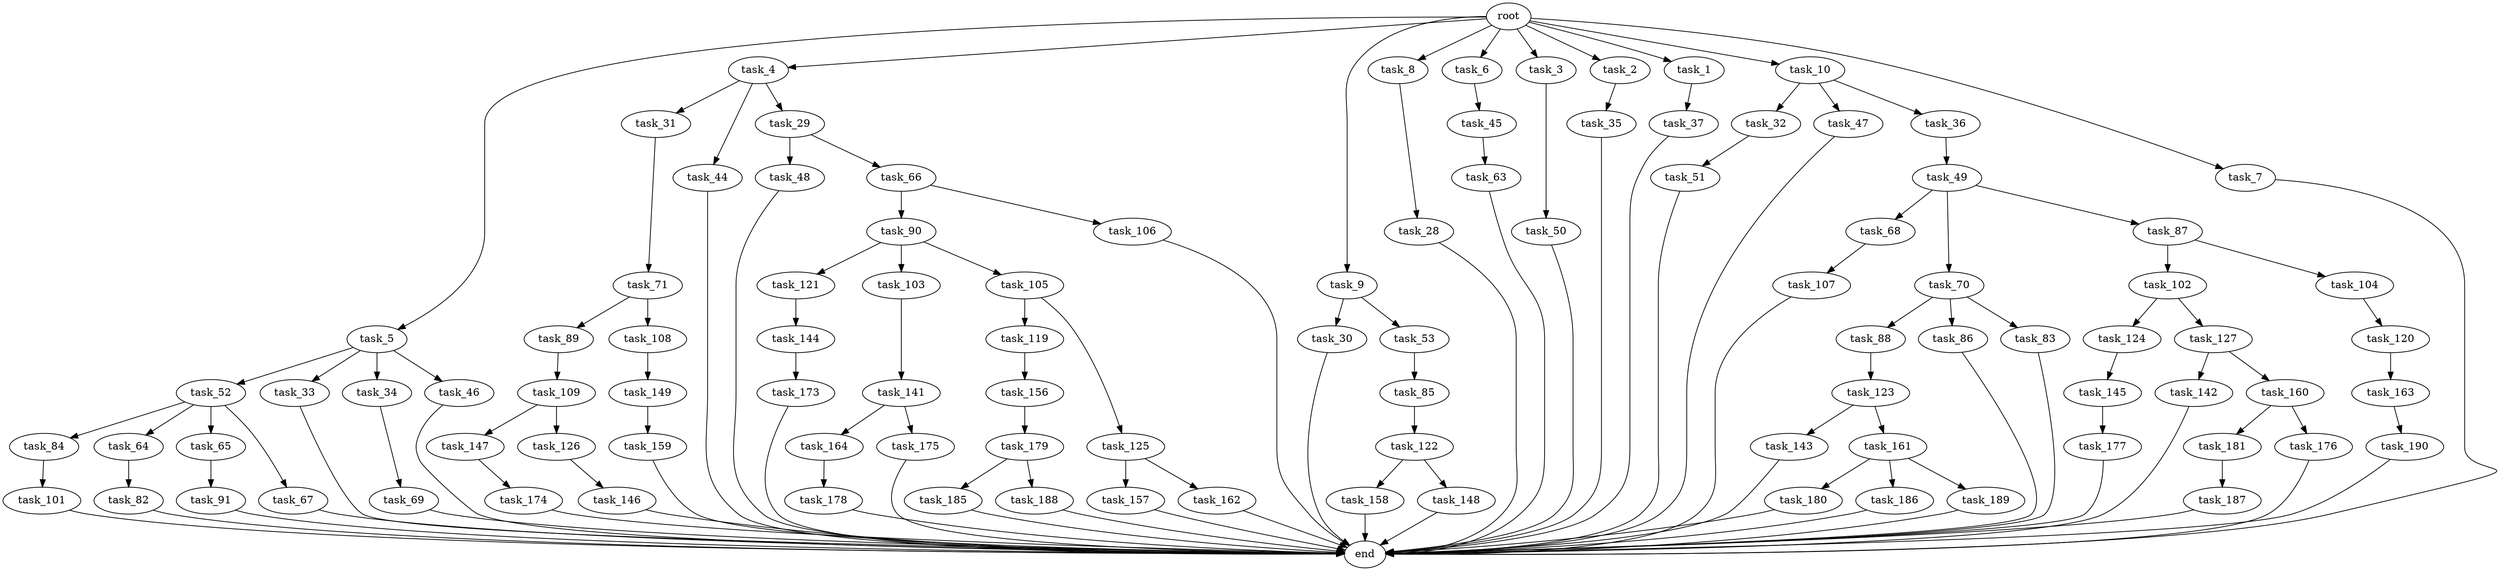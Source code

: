 digraph G {
  task_180 [size="343597383.680000"];
  task_149 [size="2147483648.000000"];
  task_68 [size="343597383.680000"];
  task_50 [size="3092376453.120000"];
  task_119 [size="4209067950.080000"];
  task_181 [size="8589934592.000000"];
  task_185 [size="3092376453.120000"];
  task_187 [size="6957847019.520000"];
  task_5 [size="10.240000"];
  task_4 [size="10.240000"];
  task_121 [size="8589934592.000000"];
  task_84 [size="3092376453.120000"];
  task_147 [size="1374389534.720000"];
  task_90 [size="1374389534.720000"];
  task_31 [size="2147483648.000000"];
  task_143 [size="2147483648.000000"];
  task_64 [size="3092376453.120000"];
  task_103 [size="8589934592.000000"];
  task_141 [size="343597383.680000"];
  task_190 [size="3092376453.120000"];
  task_51 [size="4209067950.080000"];
  task_28 [size="2147483648.000000"];
  task_88 [size="2147483648.000000"];
  task_82 [size="1374389534.720000"];
  task_9 [size="10.240000"];
  task_44 [size="2147483648.000000"];
  task_174 [size="343597383.680000"];
  task_52 [size="5497558138.880000"];
  task_142 [size="773094113.280000"];
  task_186 [size="343597383.680000"];
  task_102 [size="4209067950.080000"];
  root [size="0.000000"];
  task_8 [size="10.240000"];
  task_69 [size="2147483648.000000"];
  task_86 [size="2147483648.000000"];
  task_160 [size="773094113.280000"];
  task_179 [size="343597383.680000"];
  task_91 [size="3092376453.120000"];
  task_83 [size="2147483648.000000"];
  task_105 [size="8589934592.000000"];
  task_106 [size="1374389534.720000"];
  task_188 [size="3092376453.120000"];
  task_33 [size="5497558138.880000"];
  task_158 [size="2147483648.000000"];
  task_85 [size="8589934592.000000"];
  task_157 [size="5497558138.880000"];
  task_104 [size="4209067950.080000"];
  task_177 [size="773094113.280000"];
  task_123 [size="6957847019.520000"];
  task_122 [size="343597383.680000"];
  task_63 [size="2147483648.000000"];
  task_6 [size="10.240000"];
  task_173 [size="3092376453.120000"];
  task_3 [size="10.240000"];
  task_37 [size="773094113.280000"];
  task_34 [size="5497558138.880000"];
  task_125 [size="4209067950.080000"];
  end [size="0.000000"];
  task_144 [size="3092376453.120000"];
  task_70 [size="343597383.680000"];
  task_148 [size="2147483648.000000"];
  task_176 [size="8589934592.000000"];
  task_71 [size="5497558138.880000"];
  task_163 [size="3092376453.120000"];
  task_161 [size="2147483648.000000"];
  task_107 [size="4209067950.080000"];
  task_30 [size="4209067950.080000"];
  task_48 [size="2147483648.000000"];
  task_45 [size="5497558138.880000"];
  task_46 [size="5497558138.880000"];
  task_124 [size="1374389534.720000"];
  task_32 [size="1374389534.720000"];
  task_145 [size="773094113.280000"];
  task_162 [size="5497558138.880000"];
  task_2 [size="10.240000"];
  task_1 [size="10.240000"];
  task_156 [size="6957847019.520000"];
  task_146 [size="3092376453.120000"];
  task_29 [size="2147483648.000000"];
  task_35 [size="343597383.680000"];
  task_87 [size="343597383.680000"];
  task_109 [size="773094113.280000"];
  task_178 [size="8589934592.000000"];
  task_126 [size="1374389534.720000"];
  task_164 [size="2147483648.000000"];
  task_49 [size="1374389534.720000"];
  task_10 [size="10.240000"];
  task_65 [size="3092376453.120000"];
  task_67 [size="3092376453.120000"];
  task_7 [size="10.240000"];
  task_127 [size="1374389534.720000"];
  task_189 [size="343597383.680000"];
  task_120 [size="2147483648.000000"];
  task_47 [size="1374389534.720000"];
  task_36 [size="1374389534.720000"];
  task_89 [size="6957847019.520000"];
  task_108 [size="6957847019.520000"];
  task_66 [size="2147483648.000000"];
  task_101 [size="343597383.680000"];
  task_159 [size="6957847019.520000"];
  task_175 [size="2147483648.000000"];
  task_53 [size="4209067950.080000"];

  task_180 -> end [size="1.000000"];
  task_149 -> task_159 [size="679477248.000000"];
  task_68 -> task_107 [size="411041792.000000"];
  task_50 -> end [size="1.000000"];
  task_119 -> task_156 [size="679477248.000000"];
  task_181 -> task_187 [size="679477248.000000"];
  task_185 -> end [size="1.000000"];
  task_187 -> end [size="1.000000"];
  task_5 -> task_46 [size="536870912.000000"];
  task_5 -> task_34 [size="536870912.000000"];
  task_5 -> task_33 [size="536870912.000000"];
  task_5 -> task_52 [size="536870912.000000"];
  task_4 -> task_31 [size="209715200.000000"];
  task_4 -> task_44 [size="209715200.000000"];
  task_4 -> task_29 [size="209715200.000000"];
  task_121 -> task_144 [size="301989888.000000"];
  task_84 -> task_101 [size="33554432.000000"];
  task_147 -> task_174 [size="33554432.000000"];
  task_90 -> task_121 [size="838860800.000000"];
  task_90 -> task_103 [size="838860800.000000"];
  task_90 -> task_105 [size="838860800.000000"];
  task_31 -> task_71 [size="536870912.000000"];
  task_143 -> end [size="1.000000"];
  task_64 -> task_82 [size="134217728.000000"];
  task_103 -> task_141 [size="33554432.000000"];
  task_141 -> task_164 [size="209715200.000000"];
  task_141 -> task_175 [size="209715200.000000"];
  task_190 -> end [size="1.000000"];
  task_51 -> end [size="1.000000"];
  task_28 -> end [size="1.000000"];
  task_88 -> task_123 [size="679477248.000000"];
  task_82 -> end [size="1.000000"];
  task_9 -> task_30 [size="411041792.000000"];
  task_9 -> task_53 [size="411041792.000000"];
  task_44 -> end [size="1.000000"];
  task_174 -> end [size="1.000000"];
  task_52 -> task_84 [size="301989888.000000"];
  task_52 -> task_64 [size="301989888.000000"];
  task_52 -> task_65 [size="301989888.000000"];
  task_52 -> task_67 [size="301989888.000000"];
  task_142 -> end [size="1.000000"];
  task_186 -> end [size="1.000000"];
  task_102 -> task_127 [size="134217728.000000"];
  task_102 -> task_124 [size="134217728.000000"];
  root -> task_8 [size="1.000000"];
  root -> task_10 [size="1.000000"];
  root -> task_2 [size="1.000000"];
  root -> task_5 [size="1.000000"];
  root -> task_4 [size="1.000000"];
  root -> task_9 [size="1.000000"];
  root -> task_1 [size="1.000000"];
  root -> task_7 [size="1.000000"];
  root -> task_6 [size="1.000000"];
  root -> task_3 [size="1.000000"];
  task_8 -> task_28 [size="209715200.000000"];
  task_69 -> end [size="1.000000"];
  task_86 -> end [size="1.000000"];
  task_160 -> task_176 [size="838860800.000000"];
  task_160 -> task_181 [size="838860800.000000"];
  task_179 -> task_188 [size="301989888.000000"];
  task_179 -> task_185 [size="301989888.000000"];
  task_91 -> end [size="1.000000"];
  task_83 -> end [size="1.000000"];
  task_105 -> task_125 [size="411041792.000000"];
  task_105 -> task_119 [size="411041792.000000"];
  task_106 -> end [size="1.000000"];
  task_188 -> end [size="1.000000"];
  task_33 -> end [size="1.000000"];
  task_158 -> end [size="1.000000"];
  task_85 -> task_122 [size="33554432.000000"];
  task_157 -> end [size="1.000000"];
  task_104 -> task_120 [size="209715200.000000"];
  task_177 -> end [size="1.000000"];
  task_123 -> task_161 [size="209715200.000000"];
  task_123 -> task_143 [size="209715200.000000"];
  task_122 -> task_158 [size="209715200.000000"];
  task_122 -> task_148 [size="209715200.000000"];
  task_63 -> end [size="1.000000"];
  task_6 -> task_45 [size="536870912.000000"];
  task_173 -> end [size="1.000000"];
  task_3 -> task_50 [size="301989888.000000"];
  task_37 -> end [size="1.000000"];
  task_34 -> task_69 [size="209715200.000000"];
  task_125 -> task_162 [size="536870912.000000"];
  task_125 -> task_157 [size="536870912.000000"];
  task_144 -> task_173 [size="301989888.000000"];
  task_70 -> task_83 [size="209715200.000000"];
  task_70 -> task_86 [size="209715200.000000"];
  task_70 -> task_88 [size="209715200.000000"];
  task_148 -> end [size="1.000000"];
  task_176 -> end [size="1.000000"];
  task_71 -> task_108 [size="679477248.000000"];
  task_71 -> task_89 [size="679477248.000000"];
  task_163 -> task_190 [size="301989888.000000"];
  task_161 -> task_189 [size="33554432.000000"];
  task_161 -> task_180 [size="33554432.000000"];
  task_161 -> task_186 [size="33554432.000000"];
  task_107 -> end [size="1.000000"];
  task_30 -> end [size="1.000000"];
  task_48 -> end [size="1.000000"];
  task_45 -> task_63 [size="209715200.000000"];
  task_46 -> end [size="1.000000"];
  task_124 -> task_145 [size="75497472.000000"];
  task_32 -> task_51 [size="411041792.000000"];
  task_145 -> task_177 [size="75497472.000000"];
  task_162 -> end [size="1.000000"];
  task_2 -> task_35 [size="33554432.000000"];
  task_1 -> task_37 [size="75497472.000000"];
  task_156 -> task_179 [size="33554432.000000"];
  task_146 -> end [size="1.000000"];
  task_29 -> task_66 [size="209715200.000000"];
  task_29 -> task_48 [size="209715200.000000"];
  task_35 -> end [size="1.000000"];
  task_87 -> task_104 [size="411041792.000000"];
  task_87 -> task_102 [size="411041792.000000"];
  task_109 -> task_147 [size="134217728.000000"];
  task_109 -> task_126 [size="134217728.000000"];
  task_178 -> end [size="1.000000"];
  task_126 -> task_146 [size="301989888.000000"];
  task_164 -> task_178 [size="838860800.000000"];
  task_49 -> task_70 [size="33554432.000000"];
  task_49 -> task_68 [size="33554432.000000"];
  task_49 -> task_87 [size="33554432.000000"];
  task_10 -> task_36 [size="134217728.000000"];
  task_10 -> task_47 [size="134217728.000000"];
  task_10 -> task_32 [size="134217728.000000"];
  task_65 -> task_91 [size="301989888.000000"];
  task_67 -> end [size="1.000000"];
  task_7 -> end [size="1.000000"];
  task_127 -> task_142 [size="75497472.000000"];
  task_127 -> task_160 [size="75497472.000000"];
  task_189 -> end [size="1.000000"];
  task_120 -> task_163 [size="301989888.000000"];
  task_47 -> end [size="1.000000"];
  task_36 -> task_49 [size="134217728.000000"];
  task_89 -> task_109 [size="75497472.000000"];
  task_108 -> task_149 [size="209715200.000000"];
  task_66 -> task_106 [size="134217728.000000"];
  task_66 -> task_90 [size="134217728.000000"];
  task_101 -> end [size="1.000000"];
  task_159 -> end [size="1.000000"];
  task_175 -> end [size="1.000000"];
  task_53 -> task_85 [size="838860800.000000"];
}
